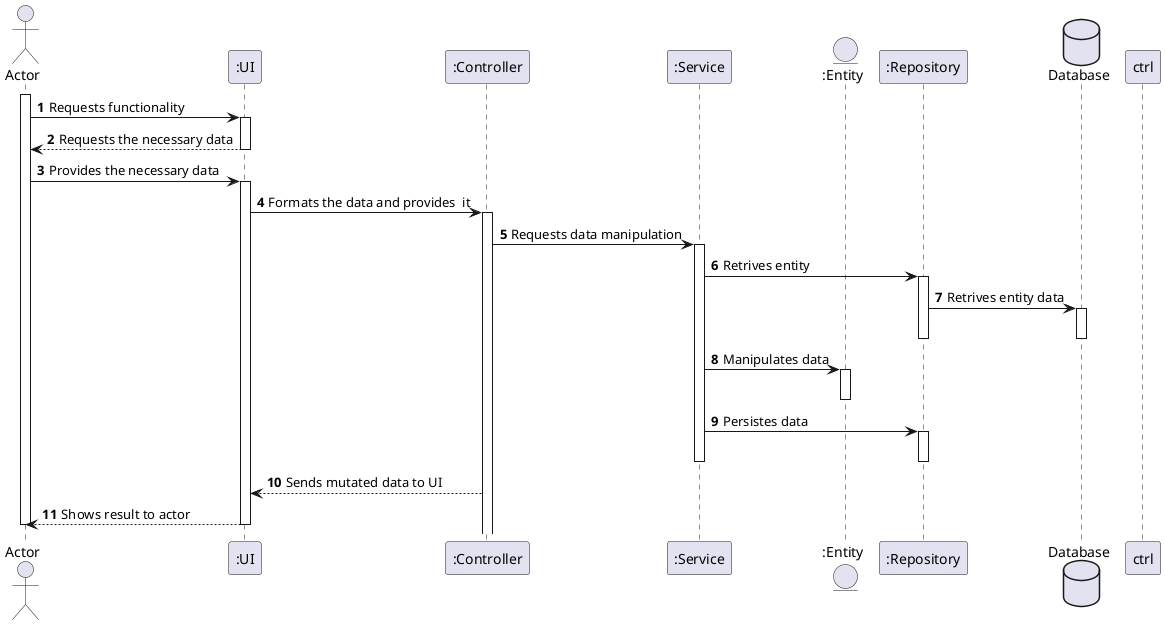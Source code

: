 @startuml
'https://plantuml.com/sequence-diagram

autonumber

actor Actor as actor
participant ":UI" as ui
participant ":Controller" as ctlr
participant ":Service" as serv
entity ":Entity" as ent
participant ":Repository" as repo
database Database as db


activate actor
actor -> ui : Requests functionality
activate ui
ui --> actor : Requests the necessary data
deactivate
actor->ui : Provides the necessary data
activate ui
ui -> ctlr : Formats the data and provides  it
activate ctlr
ctlr -> serv : Requests data manipulation
activate serv
serv -> repo : Retrives entity
activate repo
repo->db : Retrives entity data
activate db
deactivate
deactivate
serv -> ent : Manipulates data
activate ent
deactivate
serv -> repo : Persistes data
activate repo
deactivate
deactivate
ctlr --> ui : Sends mutated data to UI
deactivate ctrl
ui--> actor : Shows result to actor
deactivate
deactivate actor






@enduml
